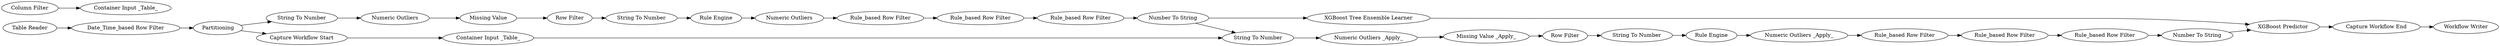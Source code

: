 digraph {
	"-4092132298260774945_13" [label="Rule_based Row Filter"]
	"8511956110424283434_231" [label="Rule_based Row Filter"]
	"8511956110424283434_13" [label="Rule_based Row Filter"]
	"8511956110424283434_236" [label="Numeric Outliers _Apply_"]
	"-4092132298260774945_164" [label="Numeric Outliers"]
	"8511956110424283434_237" [label="Missing Value _Apply_"]
	"-4092132298260774945_230" [label="Rule_based Row Filter"]
	"8226044248516415618_247" [label="Capture Workflow End"]
	"8226044248516415618_1164" [label="Date_Time_based Row Filter"]
	"-4092132298260774945_159" [label="Numeric Outliers"]
	"-4092132298260774945_227" [label="String To Number"]
	"8226044248516415618_1169" [label="Column Filter"]
	"-4092132298260774945_234" [label="Number To String"]
	"8226044248516415618_248" [label="Workflow Writer"]
	"8511956110424283434_235" [label="Numeric Outliers _Apply_"]
	"8226044248516415618_1214" [label="XGBoost Predictor"]
	"8226044248516415618_1170" [label="Container Input _Table_"]
	"8226044248516415618_219" [label=Partitioning]
	"8226044248516415618_1213" [label="XGBoost Tree Ensemble Learner"]
	"8226044248516415618_1168" [label="Container Input _Table_"]
	"-4092132298260774945_231" [label="Rule_based Row Filter"]
	"8511956110424283434_229" [label="Row Filter"]
	"-4092132298260774945_229" [label="Row Filter"]
	"-4092132298260774945_232" [label="Missing Value"]
	"8226044248516415618_246" [label="Capture Workflow Start"]
	"8511956110424283434_230" [label="Rule_based Row Filter"]
	"8511956110424283434_161" [label="Rule Engine"]
	"8511956110424283434_234" [label="Number To String"]
	"-4092132298260774945_161" [label="Rule Engine"]
	"8226044248516415618_1215" [label="Table Reader"]
	"8511956110424283434_162" [label="String To Number"]
	"-4092132298260774945_162" [label="String To Number"]
	"8511956110424283434_227" [label="String To Number"]
	"8226044248516415618_247" -> "8226044248516415618_248"
	"-4092132298260774945_232" -> "-4092132298260774945_229"
	"8226044248516415618_219" -> "8226044248516415618_246"
	"-4092132298260774945_234" -> "8226044248516415618_1213"
	"8511956110424283434_162" -> "8511956110424283434_161"
	"-4092132298260774945_162" -> "-4092132298260774945_161"
	"8511956110424283434_230" -> "8511956110424283434_231"
	"8511956110424283434_229" -> "8511956110424283434_162"
	"8511956110424283434_236" -> "8511956110424283434_13"
	"8226044248516415618_246" -> "8226044248516415618_1170"
	"-4092132298260774945_164" -> "-4092132298260774945_232"
	"8226044248516415618_1214" -> "8226044248516415618_247"
	"8511956110424283434_237" -> "8511956110424283434_229"
	"8511956110424283434_234" -> "8226044248516415618_1214"
	"8511956110424283434_13" -> "8511956110424283434_230"
	"8511956110424283434_231" -> "8511956110424283434_234"
	"-4092132298260774945_230" -> "-4092132298260774945_231"
	"8226044248516415618_219" -> "-4092132298260774945_227"
	"-4092132298260774945_13" -> "-4092132298260774945_230"
	"8511956110424283434_161" -> "8511956110424283434_236"
	"-4092132298260774945_231" -> "-4092132298260774945_234"
	"8226044248516415618_1215" -> "8226044248516415618_1164"
	"8226044248516415618_1170" -> "8511956110424283434_227"
	"-4092132298260774945_227" -> "-4092132298260774945_164"
	"8226044248516415618_1164" -> "8226044248516415618_219"
	"-4092132298260774945_234" -> "8511956110424283434_227"
	"8511956110424283434_227" -> "8511956110424283434_235"
	"8511956110424283434_235" -> "8511956110424283434_237"
	"8226044248516415618_1169" -> "8226044248516415618_1168"
	"8226044248516415618_1213" -> "8226044248516415618_1214"
	"-4092132298260774945_229" -> "-4092132298260774945_162"
	"-4092132298260774945_161" -> "-4092132298260774945_159"
	"-4092132298260774945_159" -> "-4092132298260774945_13"
	rankdir=LR
}
